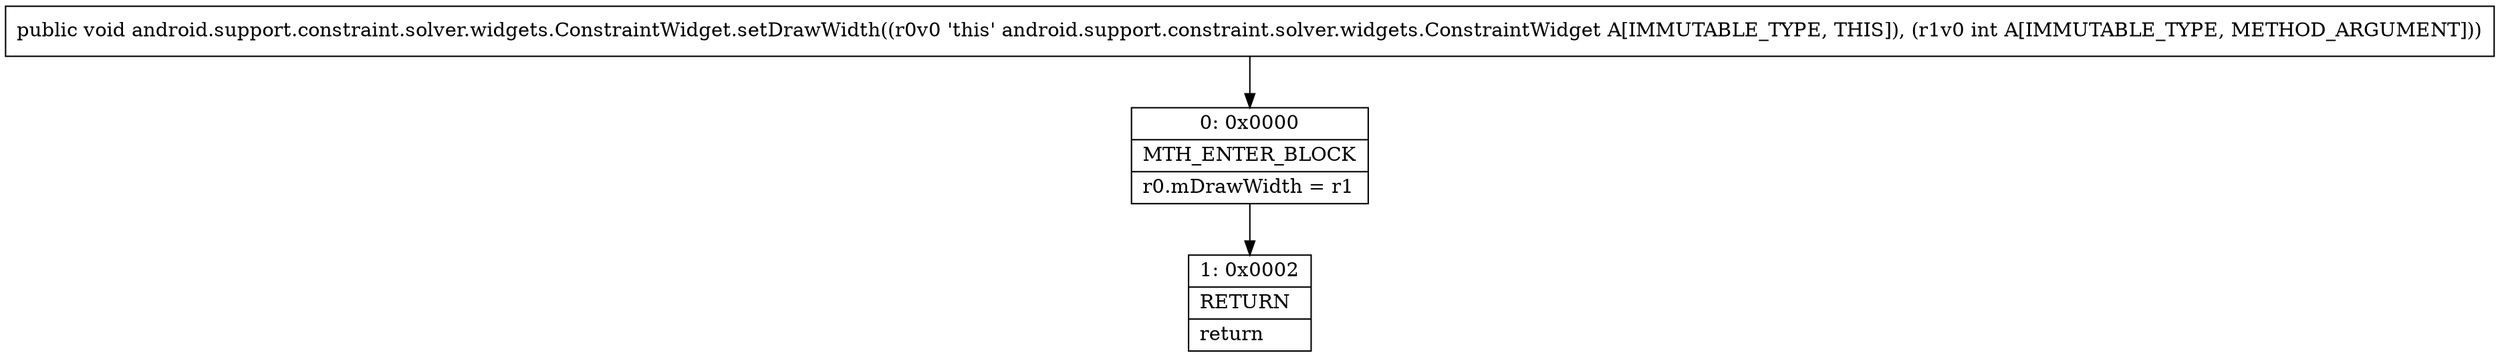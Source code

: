 digraph "CFG forandroid.support.constraint.solver.widgets.ConstraintWidget.setDrawWidth(I)V" {
Node_0 [shape=record,label="{0\:\ 0x0000|MTH_ENTER_BLOCK\l|r0.mDrawWidth = r1\l}"];
Node_1 [shape=record,label="{1\:\ 0x0002|RETURN\l|return\l}"];
MethodNode[shape=record,label="{public void android.support.constraint.solver.widgets.ConstraintWidget.setDrawWidth((r0v0 'this' android.support.constraint.solver.widgets.ConstraintWidget A[IMMUTABLE_TYPE, THIS]), (r1v0 int A[IMMUTABLE_TYPE, METHOD_ARGUMENT])) }"];
MethodNode -> Node_0;
Node_0 -> Node_1;
}

